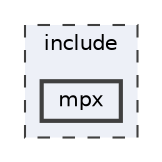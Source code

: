 digraph "include/mpx"
{
 // LATEX_PDF_SIZE
  bgcolor="transparent";
  edge [fontname=Helvetica,fontsize=10,labelfontname=Helvetica,labelfontsize=10];
  node [fontname=Helvetica,fontsize=10,shape=box,height=0.2,width=0.4];
  compound=true
  subgraph clusterdir_d44c64559bbebec7f509842c48db8b23 {
    graph [ bgcolor="#edf0f7", pencolor="grey25", label="include", fontname=Helvetica,fontsize=10 style="filled,dashed", URL="dir_d44c64559bbebec7f509842c48db8b23.html",tooltip=""]
  dir_0259555adfc593a79b5d2afb061087a6 [label="mpx", fillcolor="#edf0f7", color="grey25", style="filled,bold", URL="dir_0259555adfc593a79b5d2afb061087a6.html",tooltip=""];
  }
}
